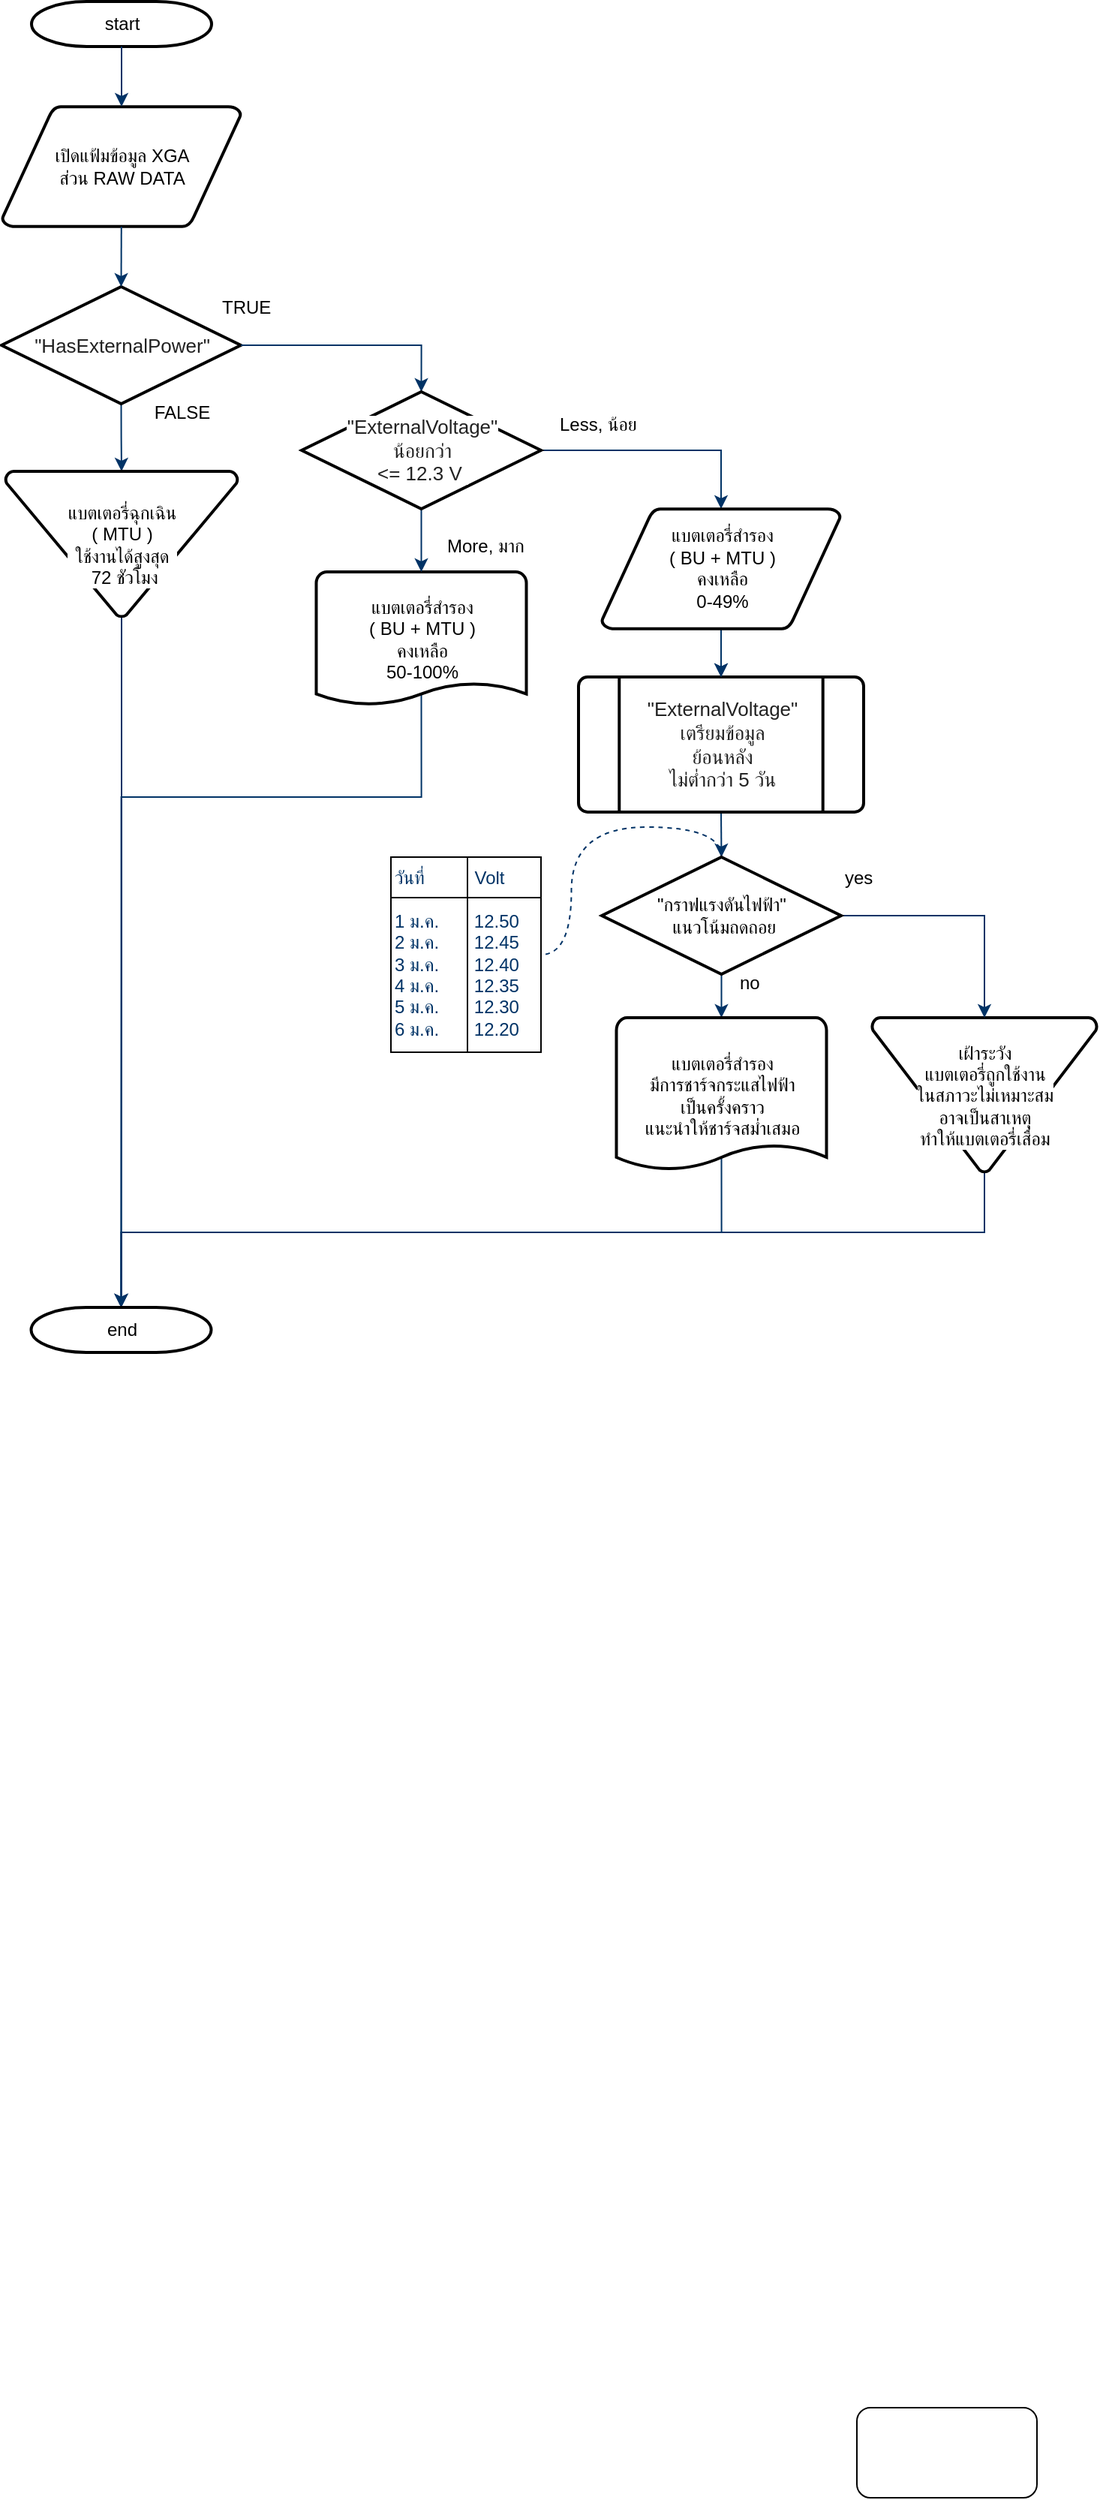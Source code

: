 <mxfile version="12.5.8" type="github">
  <diagram id="6a731a19-8d31-9384-78a2-239565b7b9f0" name="Page-1">
    <mxGraphModel dx="742" dy="708" grid="1" gridSize="10" guides="1" tooltips="1" connect="1" arrows="1" fold="1" page="1" pageScale="1" pageWidth="827" pageHeight="1169" background="#ffffff" math="0" shadow="0">
      <root>
        <mxCell id="0"/>
        <mxCell id="1" parent="0"/>
        <mxCell id="2" value="start" style="shape=mxgraph.flowchart.terminator;strokeWidth=2;gradientColor=none;gradientDirection=north;fontStyle=0;html=1;" parent="1" vertex="1">
          <mxGeometry x="260" y="60" width="120" height="30" as="geometry"/>
        </mxCell>
        <mxCell id="3" value="เปิดแฟ้มข้อมูล XGA &lt;br&gt;ส่วน RAW DATA" style="shape=mxgraph.flowchart.data;strokeWidth=2;gradientColor=none;gradientDirection=north;fontStyle=0;html=1;" parent="1" vertex="1">
          <mxGeometry x="240.5" y="130" width="159" height="80" as="geometry"/>
        </mxCell>
        <mxCell id="6H0UAOoWNLqQX3c4M_eM-56" style="edgeStyle=orthogonalEdgeStyle;rounded=0;orthogonalLoop=1;jettySize=auto;html=1;exitX=0.5;exitY=1;exitDx=0;exitDy=0;exitPerimeter=0;entryX=0.5;entryY=0;entryDx=0;entryDy=0;entryPerimeter=0;strokeColor=#003366;" parent="1" source="6" target="6H0UAOoWNLqQX3c4M_eM-55" edge="1">
          <mxGeometry relative="1" as="geometry"/>
        </mxCell>
        <mxCell id="6" value="&lt;span style=&quot;color: rgb(34 , 34 , 34) ; font-family: &amp;#34;arial&amp;#34; , &amp;#34;helvetica&amp;#34; , sans-serif ; font-size: small ; white-space: normal ; background-color: rgb(255 , 255 , 255)&quot;&gt;&quot;HasExternalPower&quot;&lt;/span&gt;" style="shape=mxgraph.flowchart.decision;strokeWidth=2;gradientColor=none;gradientDirection=north;fontStyle=0;html=1;" parent="1" vertex="1">
          <mxGeometry x="240" y="250" width="159.5" height="78" as="geometry"/>
        </mxCell>
        <mxCell id="7" style="fontStyle=1;strokeColor=#003366;strokeWidth=1;html=1;" parent="1" source="2" target="3" edge="1">
          <mxGeometry relative="1" as="geometry"/>
        </mxCell>
        <mxCell id="9" style="entryX=0.5;entryY=0;entryPerimeter=0;fontStyle=1;strokeColor=#003366;strokeWidth=1;html=1;" parent="1" source="3" target="6" edge="1">
          <mxGeometry relative="1" as="geometry">
            <mxPoint x="320" y="330" as="sourcePoint"/>
          </mxGeometry>
        </mxCell>
        <mxCell id="6H0UAOoWNLqQX3c4M_eM-58" style="edgeStyle=orthogonalEdgeStyle;rounded=0;orthogonalLoop=1;jettySize=auto;html=1;entryX=0.5;entryY=0;entryDx=0;entryDy=0;entryPerimeter=0;strokeColor=#003366;exitX=1;exitY=0.5;exitDx=0;exitDy=0;exitPerimeter=0;" parent="1" source="6" target="6H0UAOoWNLqQX3c4M_eM-57" edge="1">
          <mxGeometry relative="1" as="geometry"/>
        </mxCell>
        <mxCell id="11" value="TRUE" style="text;fontStyle=0;html=1;strokeColor=none;gradientColor=none;fillColor=none;strokeWidth=2;" parent="1" vertex="1">
          <mxGeometry x="385" y="250" width="40" height="26" as="geometry"/>
        </mxCell>
        <mxCell id="14" value="FALSE" style="text;fontStyle=0;html=1;strokeColor=none;gradientColor=none;fillColor=none;strokeWidth=2;align=center;" parent="1" vertex="1">
          <mxGeometry x="340" y="320" width="40" height="26" as="geometry"/>
        </mxCell>
        <mxCell id="qQtCLXh0LGFzrYX5itu5-61" style="edgeStyle=orthogonalEdgeStyle;rounded=0;orthogonalLoop=1;jettySize=auto;html=1;exitX=0.5;exitY=0.9;exitDx=0;exitDy=0;exitPerimeter=0;strokeColor=#003366;entryX=0.5;entryY=0;entryDx=0;entryDy=0;entryPerimeter=0;" edge="1" parent="1" source="15" target="qQtCLXh0LGFzrYX5itu5-55">
          <mxGeometry relative="1" as="geometry">
            <mxPoint x="320" y="880" as="targetPoint"/>
            <Array as="points">
              <mxPoint x="520" y="590"/>
              <mxPoint x="320" y="590"/>
            </Array>
          </mxGeometry>
        </mxCell>
        <mxCell id="15" value="แบตเตอรี่สำรอง&lt;br&gt;( BU + MTU )&lt;br&gt;คงเหลือ&lt;br&gt;50-100%" style="shape=mxgraph.flowchart.document;strokeWidth=2;gradientColor=none;gradientDirection=north;fontStyle=0;html=1;" parent="1" vertex="1">
          <mxGeometry x="449.75" y="440" width="140" height="90" as="geometry"/>
        </mxCell>
        <mxCell id="27" value="Less, น้อย" style="text;fontStyle=0;html=1;strokeColor=none;gradientColor=none;fillColor=none;strokeWidth=2;" parent="1" vertex="1">
          <mxGeometry x="609.75" y="328" width="40" height="26" as="geometry"/>
        </mxCell>
        <mxCell id="6H0UAOoWNLqQX3c4M_eM-69" style="edgeStyle=orthogonalEdgeStyle;rounded=0;orthogonalLoop=1;jettySize=auto;html=1;exitX=0.5;exitY=1;exitDx=0;exitDy=0;exitPerimeter=0;entryX=0.5;entryY=0;entryDx=0;entryDy=0;entryPerimeter=0;strokeColor=#003366;fontColor=#003366;" parent="1" source="39" target="6H0UAOoWNLqQX3c4M_eM-67" edge="1">
          <mxGeometry relative="1" as="geometry"/>
        </mxCell>
        <mxCell id="39" value="&lt;span style=&quot;color: rgb(34 , 34 , 34) ; font-family: &amp;#34;arial&amp;#34; , &amp;#34;helvetica&amp;#34; , sans-serif ; font-size: small ; white-space: normal ; background-color: rgb(255 , 255 , 255)&quot;&gt;&quot;&lt;/span&gt;&lt;span style=&quot;color: rgb(34 , 34 , 34) ; font-family: &amp;#34;arial&amp;#34; , &amp;#34;helvetica&amp;#34; , sans-serif ; font-size: small ; white-space: normal ; background-color: rgb(255 , 255 , 255)&quot;&gt;ExternalVoltage&lt;/span&gt;&lt;span style=&quot;color: rgb(34 , 34 , 34) ; font-family: &amp;#34;arial&amp;#34; , &amp;#34;helvetica&amp;#34; , sans-serif ; font-size: small ; white-space: normal ; background-color: rgb(255 , 255 , 255)&quot;&gt;&quot;&lt;br&gt;เตรียมข้อมูล&lt;br&gt;ย้อนหลัง &lt;br&gt;ไม่ต่ำกว่า 5 วัน&lt;/span&gt;" style="shape=mxgraph.flowchart.predefined_process;strokeWidth=2;gradientColor=none;gradientDirection=north;fontStyle=0;html=1;" parent="1" vertex="1">
          <mxGeometry x="624.5" y="510" width="190" height="90" as="geometry"/>
        </mxCell>
        <mxCell id="46" value="no" style="text;fontStyle=0;html=1;strokeColor=none;gradientColor=none;fillColor=none;strokeWidth=2;" parent="1" vertex="1">
          <mxGeometry x="730" y="700" width="40" height="26" as="geometry"/>
        </mxCell>
        <mxCell id="6H0UAOoWNLqQX3c4M_eM-64" style="edgeStyle=orthogonalEdgeStyle;rounded=0;orthogonalLoop=1;jettySize=auto;html=1;exitX=1;exitY=0.5;exitDx=0;exitDy=0;exitPerimeter=0;entryX=0.5;entryY=0;entryDx=0;entryDy=0;entryPerimeter=0;strokeColor=#003366;" parent="1" source="6H0UAOoWNLqQX3c4M_eM-57" target="6H0UAOoWNLqQX3c4M_eM-61" edge="1">
          <mxGeometry relative="1" as="geometry"/>
        </mxCell>
        <mxCell id="6H0UAOoWNLqQX3c4M_eM-72" style="edgeStyle=orthogonalEdgeStyle;rounded=0;orthogonalLoop=1;jettySize=auto;html=1;exitX=0.5;exitY=1;exitDx=0;exitDy=0;exitPerimeter=0;entryX=0.5;entryY=0;entryDx=0;entryDy=0;entryPerimeter=0;strokeColor=#003366;fontColor=#003366;" parent="1" source="6H0UAOoWNLqQX3c4M_eM-57" target="15" edge="1">
          <mxGeometry relative="1" as="geometry"/>
        </mxCell>
        <mxCell id="6H0UAOoWNLqQX3c4M_eM-57" value="&lt;span style=&quot;color: rgb(34 , 34 , 34) ; font-family: &amp;#34;arial&amp;#34; , &amp;#34;helvetica&amp;#34; , sans-serif ; font-size: small ; white-space: normal ; background-color: rgb(255 , 255 , 255)&quot;&gt;&quot;&lt;/span&gt;&lt;span style=&quot;color: rgb(34 , 34 , 34) ; font-family: &amp;#34;arial&amp;#34; , &amp;#34;helvetica&amp;#34; , sans-serif ; font-size: small ; white-space: normal ; background-color: rgb(255 , 255 , 255)&quot;&gt;ExternalVoltage&lt;/span&gt;&lt;span style=&quot;color: rgb(34 , 34 , 34) ; font-family: &amp;#34;arial&amp;#34; , &amp;#34;helvetica&amp;#34; , sans-serif ; font-size: small ; white-space: normal ; background-color: rgb(255 , 255 , 255)&quot;&gt;&quot;&lt;br&gt;น้อยกว่า&lt;br&gt;&amp;lt;= 12.3 V&amp;nbsp;&lt;br&gt;&lt;/span&gt;" style="shape=mxgraph.flowchart.decision;strokeWidth=2;gradientColor=none;gradientDirection=north;fontStyle=0;html=1;" parent="1" vertex="1">
          <mxGeometry x="440" y="320" width="159.5" height="78" as="geometry"/>
        </mxCell>
        <mxCell id="qQtCLXh0LGFzrYX5itu5-64" style="edgeStyle=orthogonalEdgeStyle;rounded=0;orthogonalLoop=1;jettySize=auto;html=1;exitX=0.5;exitY=1;exitDx=0;exitDy=0;exitPerimeter=0;entryX=0.5;entryY=0;entryDx=0;entryDy=0;entryPerimeter=0;strokeColor=#003366;" edge="1" parent="1" source="6H0UAOoWNLqQX3c4M_eM-59" target="qQtCLXh0LGFzrYX5itu5-55">
          <mxGeometry relative="1" as="geometry">
            <Array as="points">
              <mxPoint x="895" y="880"/>
              <mxPoint x="320" y="880"/>
            </Array>
          </mxGeometry>
        </mxCell>
        <mxCell id="6H0UAOoWNLqQX3c4M_eM-59" value="เฝ้าระวัง&lt;br&gt;แบตเตอรี่ถูกใช้งาน&lt;br&gt;ในสภาวะไม่เหมาะสม&lt;br&gt;อาจเป็นสาเหตุ&lt;br&gt;ทำให้แบตเตอรี่เสื่อม" style="shape=mxgraph.flowchart.merge_or_storage;strokeWidth=2;gradientColor=none;gradientDirection=north;fontStyle=0;html=1;labelBackgroundColor=#ffffff;" parent="1" vertex="1">
          <mxGeometry x="820" y="737" width="150" height="103" as="geometry"/>
        </mxCell>
        <mxCell id="6H0UAOoWNLqQX3c4M_eM-68" style="edgeStyle=orthogonalEdgeStyle;rounded=0;orthogonalLoop=1;jettySize=auto;html=1;exitX=0.5;exitY=1;exitDx=0;exitDy=0;exitPerimeter=0;entryX=0.5;entryY=0;entryDx=0;entryDy=0;entryPerimeter=0;strokeColor=#003366;fontColor=#003366;" parent="1" source="6H0UAOoWNLqQX3c4M_eM-61" target="39" edge="1">
          <mxGeometry relative="1" as="geometry"/>
        </mxCell>
        <mxCell id="qQtCLXh0LGFzrYX5itu5-62" value="" style="edgeStyle=orthogonalEdgeStyle;rounded=0;orthogonalLoop=1;jettySize=auto;html=1;strokeColor=#003366;" edge="1" parent="1" source="6H0UAOoWNLqQX3c4M_eM-61" target="39">
          <mxGeometry relative="1" as="geometry"/>
        </mxCell>
        <mxCell id="6H0UAOoWNLqQX3c4M_eM-61" value="แบตเตอรี่สำรอง&lt;br&gt;( BU + MTU )&lt;br&gt;คงเหลือ&lt;br&gt;0-49%&lt;span style=&quot;color: rgb(34 , 34 , 34) ; font-family: &amp;#34;arial&amp;#34; , &amp;#34;helvetica&amp;#34; , sans-serif ; font-size: small ; white-space: normal ; background-color: rgb(255 , 255 , 255)&quot;&gt;&lt;br&gt;&lt;/span&gt;" style="shape=mxgraph.flowchart.data;strokeWidth=2;gradientColor=none;gradientDirection=north;fontStyle=0;html=1;" parent="1" vertex="1">
          <mxGeometry x="640" y="398" width="159" height="80" as="geometry"/>
        </mxCell>
        <mxCell id="6H0UAOoWNLqQX3c4M_eM-66" value="" style="rounded=1;whiteSpace=wrap;html=1;" parent="1" vertex="1">
          <mxGeometry x="810" y="1663" width="120" height="60" as="geometry"/>
        </mxCell>
        <mxCell id="6H0UAOoWNLqQX3c4M_eM-71" style="edgeStyle=orthogonalEdgeStyle;rounded=0;orthogonalLoop=1;jettySize=auto;html=1;exitX=1;exitY=0.5;exitDx=0;exitDy=0;exitPerimeter=0;entryX=0.5;entryY=0;entryDx=0;entryDy=0;entryPerimeter=0;strokeColor=#003366;fontColor=#003366;" parent="1" source="6H0UAOoWNLqQX3c4M_eM-67" target="6H0UAOoWNLqQX3c4M_eM-59" edge="1">
          <mxGeometry relative="1" as="geometry"/>
        </mxCell>
        <mxCell id="6H0UAOoWNLqQX3c4M_eM-74" style="edgeStyle=orthogonalEdgeStyle;rounded=0;orthogonalLoop=1;jettySize=auto;html=1;exitX=0.5;exitY=1;exitDx=0;exitDy=0;exitPerimeter=0;entryX=0.5;entryY=0;entryDx=0;entryDy=0;entryPerimeter=0;strokeColor=#003366;fontColor=#003366;" parent="1" source="6H0UAOoWNLqQX3c4M_eM-67" target="6H0UAOoWNLqQX3c4M_eM-73" edge="1">
          <mxGeometry relative="1" as="geometry"/>
        </mxCell>
        <mxCell id="6H0UAOoWNLqQX3c4M_eM-78" style="edgeStyle=orthogonalEdgeStyle;curved=1;rounded=0;orthogonalLoop=1;jettySize=auto;html=1;exitX=0.5;exitY=0;exitDx=0;exitDy=0;exitPerimeter=0;strokeColor=#003366;fontColor=#003366;endArrow=none;endFill=0;dashed=1;" parent="1" source="6H0UAOoWNLqQX3c4M_eM-67" target="6H0UAOoWNLqQX3c4M_eM-76" edge="1">
          <mxGeometry relative="1" as="geometry"/>
        </mxCell>
        <mxCell id="6H0UAOoWNLqQX3c4M_eM-67" value="&quot;กราฟแรงดันไฟฟ้า&quot;&lt;br&gt;&amp;nbsp;แนวโน้มถดถอย" style="shape=mxgraph.flowchart.decision;strokeWidth=2;gradientColor=none;gradientDirection=north;fontStyle=0;whiteSpace=wrap;html=1;" parent="1" vertex="1">
          <mxGeometry x="640" y="630" width="159.5" height="78" as="geometry"/>
        </mxCell>
        <mxCell id="qQtCLXh0LGFzrYX5itu5-63" style="edgeStyle=orthogonalEdgeStyle;rounded=0;orthogonalLoop=1;jettySize=auto;html=1;exitX=0.5;exitY=0.9;exitDx=0;exitDy=0;exitPerimeter=0;entryX=0.5;entryY=0;entryDx=0;entryDy=0;entryPerimeter=0;strokeColor=#003366;" edge="1" parent="1" source="6H0UAOoWNLqQX3c4M_eM-73" target="qQtCLXh0LGFzrYX5itu5-55">
          <mxGeometry relative="1" as="geometry">
            <Array as="points">
              <mxPoint x="720" y="880"/>
              <mxPoint x="320" y="880"/>
            </Array>
          </mxGeometry>
        </mxCell>
        <mxCell id="6H0UAOoWNLqQX3c4M_eM-73" value="แบตเตอรี่สำรอง&lt;br&gt;มีการชาร์จกระแสไฟฟ้า&lt;br&gt;เป็นครั้งคราว&lt;br&gt;แนะนำให้ชาร์จสม่ำเสมอ" style="shape=mxgraph.flowchart.document;strokeWidth=2;gradientColor=none;gradientDirection=north;fontStyle=0;html=1;" parent="1" vertex="1">
          <mxGeometry x="649.75" y="737" width="140" height="103" as="geometry"/>
        </mxCell>
        <mxCell id="6H0UAOoWNLqQX3c4M_eM-76" value="วันที่&amp;nbsp; &amp;nbsp; &amp;nbsp; &amp;nbsp; &amp;nbsp; Volt&lt;br&gt;&lt;br&gt;1 ม.ค.&amp;nbsp; &amp;nbsp; &amp;nbsp; &amp;nbsp;12.50&lt;br&gt;2 ม.ค.&amp;nbsp; &amp;nbsp; &amp;nbsp; &amp;nbsp;12.45&lt;br&gt;3 ม.ค.&amp;nbsp; &amp;nbsp; &amp;nbsp; &amp;nbsp;12.40&lt;br&gt;4 ม.ค.&amp;nbsp; &amp;nbsp; &amp;nbsp; &amp;nbsp;12.35&lt;br&gt;5 ม.ค.&amp;nbsp; &amp;nbsp; &amp;nbsp; &amp;nbsp;12.30&lt;br&gt;6 ม.ค.&amp;nbsp; &amp;nbsp; &amp;nbsp; &amp;nbsp;12.20" style="shape=internalStorage;whiteSpace=wrap;html=1;backgroundOutline=1;fontColor=#003366;dx=51;dy=27;align=left;verticalAlign=top;" parent="1" vertex="1">
          <mxGeometry x="499.5" y="630" width="100" height="130" as="geometry"/>
        </mxCell>
        <mxCell id="qQtCLXh0LGFzrYX5itu5-60" style="edgeStyle=orthogonalEdgeStyle;rounded=0;orthogonalLoop=1;jettySize=auto;html=1;exitX=0.5;exitY=1;exitDx=0;exitDy=0;exitPerimeter=0;entryX=0.5;entryY=0;entryDx=0;entryDy=0;entryPerimeter=0;strokeColor=#003366;" edge="1" parent="1" source="6H0UAOoWNLqQX3c4M_eM-55" target="qQtCLXh0LGFzrYX5itu5-55">
          <mxGeometry relative="1" as="geometry"/>
        </mxCell>
        <mxCell id="6H0UAOoWNLqQX3c4M_eM-55" value="แบตเตอรี่ฉุกเฉิน &lt;br&gt;( MTU )&lt;br&gt;ใช้งานได้สูงสุด&lt;br&gt;&amp;nbsp;72 ชัวโมง" style="shape=mxgraph.flowchart.merge_or_storage;strokeWidth=2;gradientColor=none;gradientDirection=north;fontStyle=0;html=1;labelBackgroundColor=#ffffff;labelBorderColor=none;" parent="1" vertex="1">
          <mxGeometry x="242.63" y="373" width="154.75" height="97" as="geometry"/>
        </mxCell>
        <mxCell id="qQtCLXh0LGFzrYX5itu5-55" value="end" style="shape=mxgraph.flowchart.terminator;strokeWidth=2;gradientColor=none;gradientDirection=north;fontStyle=0;html=1;" vertex="1" parent="1">
          <mxGeometry x="259.75" y="930" width="120" height="30" as="geometry"/>
        </mxCell>
        <mxCell id="qQtCLXh0LGFzrYX5itu5-56" value="yes" style="text;fontStyle=0;html=1;strokeColor=none;gradientColor=none;fillColor=none;strokeWidth=2;" vertex="1" parent="1">
          <mxGeometry x="799.5" y="630" width="40" height="26" as="geometry"/>
        </mxCell>
        <mxCell id="qQtCLXh0LGFzrYX5itu5-57" value="More, มาก" style="text;fontStyle=0;html=1;strokeColor=none;gradientColor=none;fillColor=none;strokeWidth=2;" vertex="1" parent="1">
          <mxGeometry x="535" y="408.5" width="40" height="26" as="geometry"/>
        </mxCell>
      </root>
    </mxGraphModel>
  </diagram>
</mxfile>
